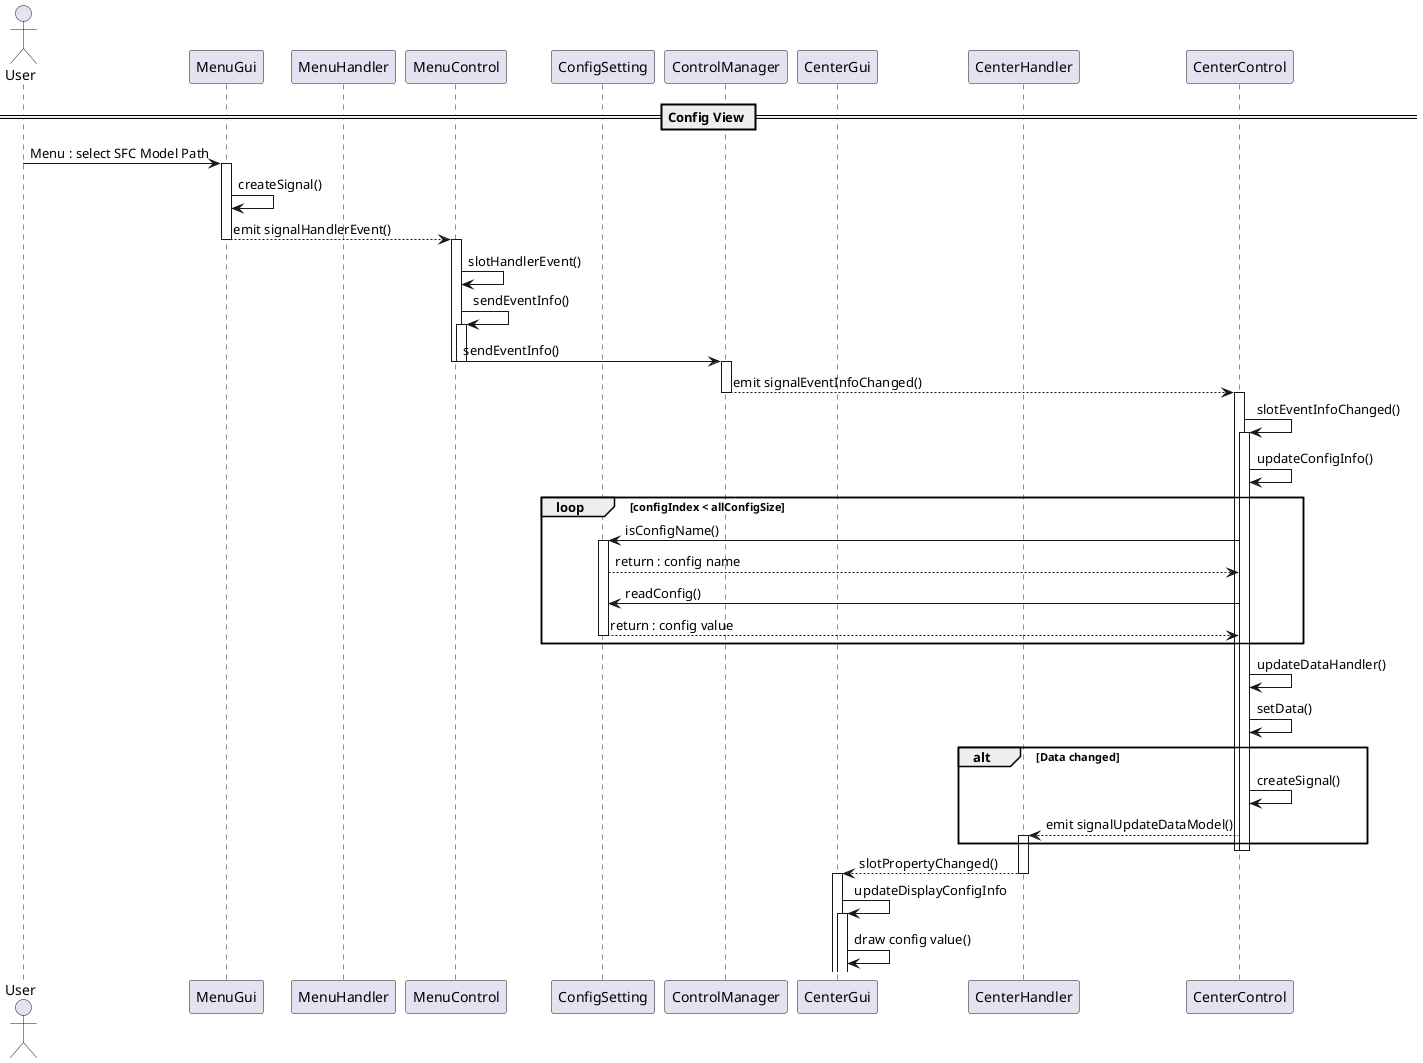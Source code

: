 @startuml

== Config View ==

actor User order 10

participant MenuGui order 10
participant MenuHandler order 20
participant MenuControl order 30

participant ConfigSetting order 40
' participant Popup order 50
participant ControlManager order 60

participant CenterGui order 70
participant CenterHandler order 80
participant CenterControl order 90



User -> MenuGui: Menu : select SFC Model Path

activate MenuGui
    MenuGui -> MenuGui : createSignal()
    MenuGui --> MenuControl : emit signalHandlerEvent()
deactivate MenuGui

activate MenuControl
    MenuControl -> MenuControl : slotHandlerEvent()
    MenuControl -> MenuControl : sendEventInfo()
    activate MenuControl
        MenuControl -> ControlManager : sendEventInfo()
    deactivate MenuControl
deactivate MenuControl



activate ControlManager
    ControlManager --> CenterControl : emit signalEventInfoChanged()
deactivate ControlManager

activate CenterControl
    CenterControl -> CenterControl : slotEventInfoChanged()
    activate CenterControl
        CenterControl -> CenterControl : updateConfigInfo()

loop configIndex < allConfigSize
    CenterControl -> ConfigSetting : isConfigName()
    activate ConfigSetting
        CenterControl <-- ConfigSetting : return : config name
        CenterControl -> ConfigSetting : readConfig()
        CenterControl <-- ConfigSetting : return : config value
    deactivate ConfigSetting
end




        CenterControl -> CenterControl : updateDataHandler()
        CenterControl -> CenterControl : setData()
        alt Data changed
            CenterControl -> CenterControl : createSignal()
            CenterControl --> CenterHandler : emit signalUpdateDataModel()
            activate CenterHandler

        end
    deactivate CenterControl
deactivate CenterControl

        CenterHandler --> CenterGui : slotPropertyChanged()
        deactivate CenterHandler

activate CenterGui
    CenterGui -> CenterGui : updateDisplayConfigInfo
    activate CenterGui
        CenterGui -> CenterGui : draw config value()
' deactivate CenterGui


@enduml
